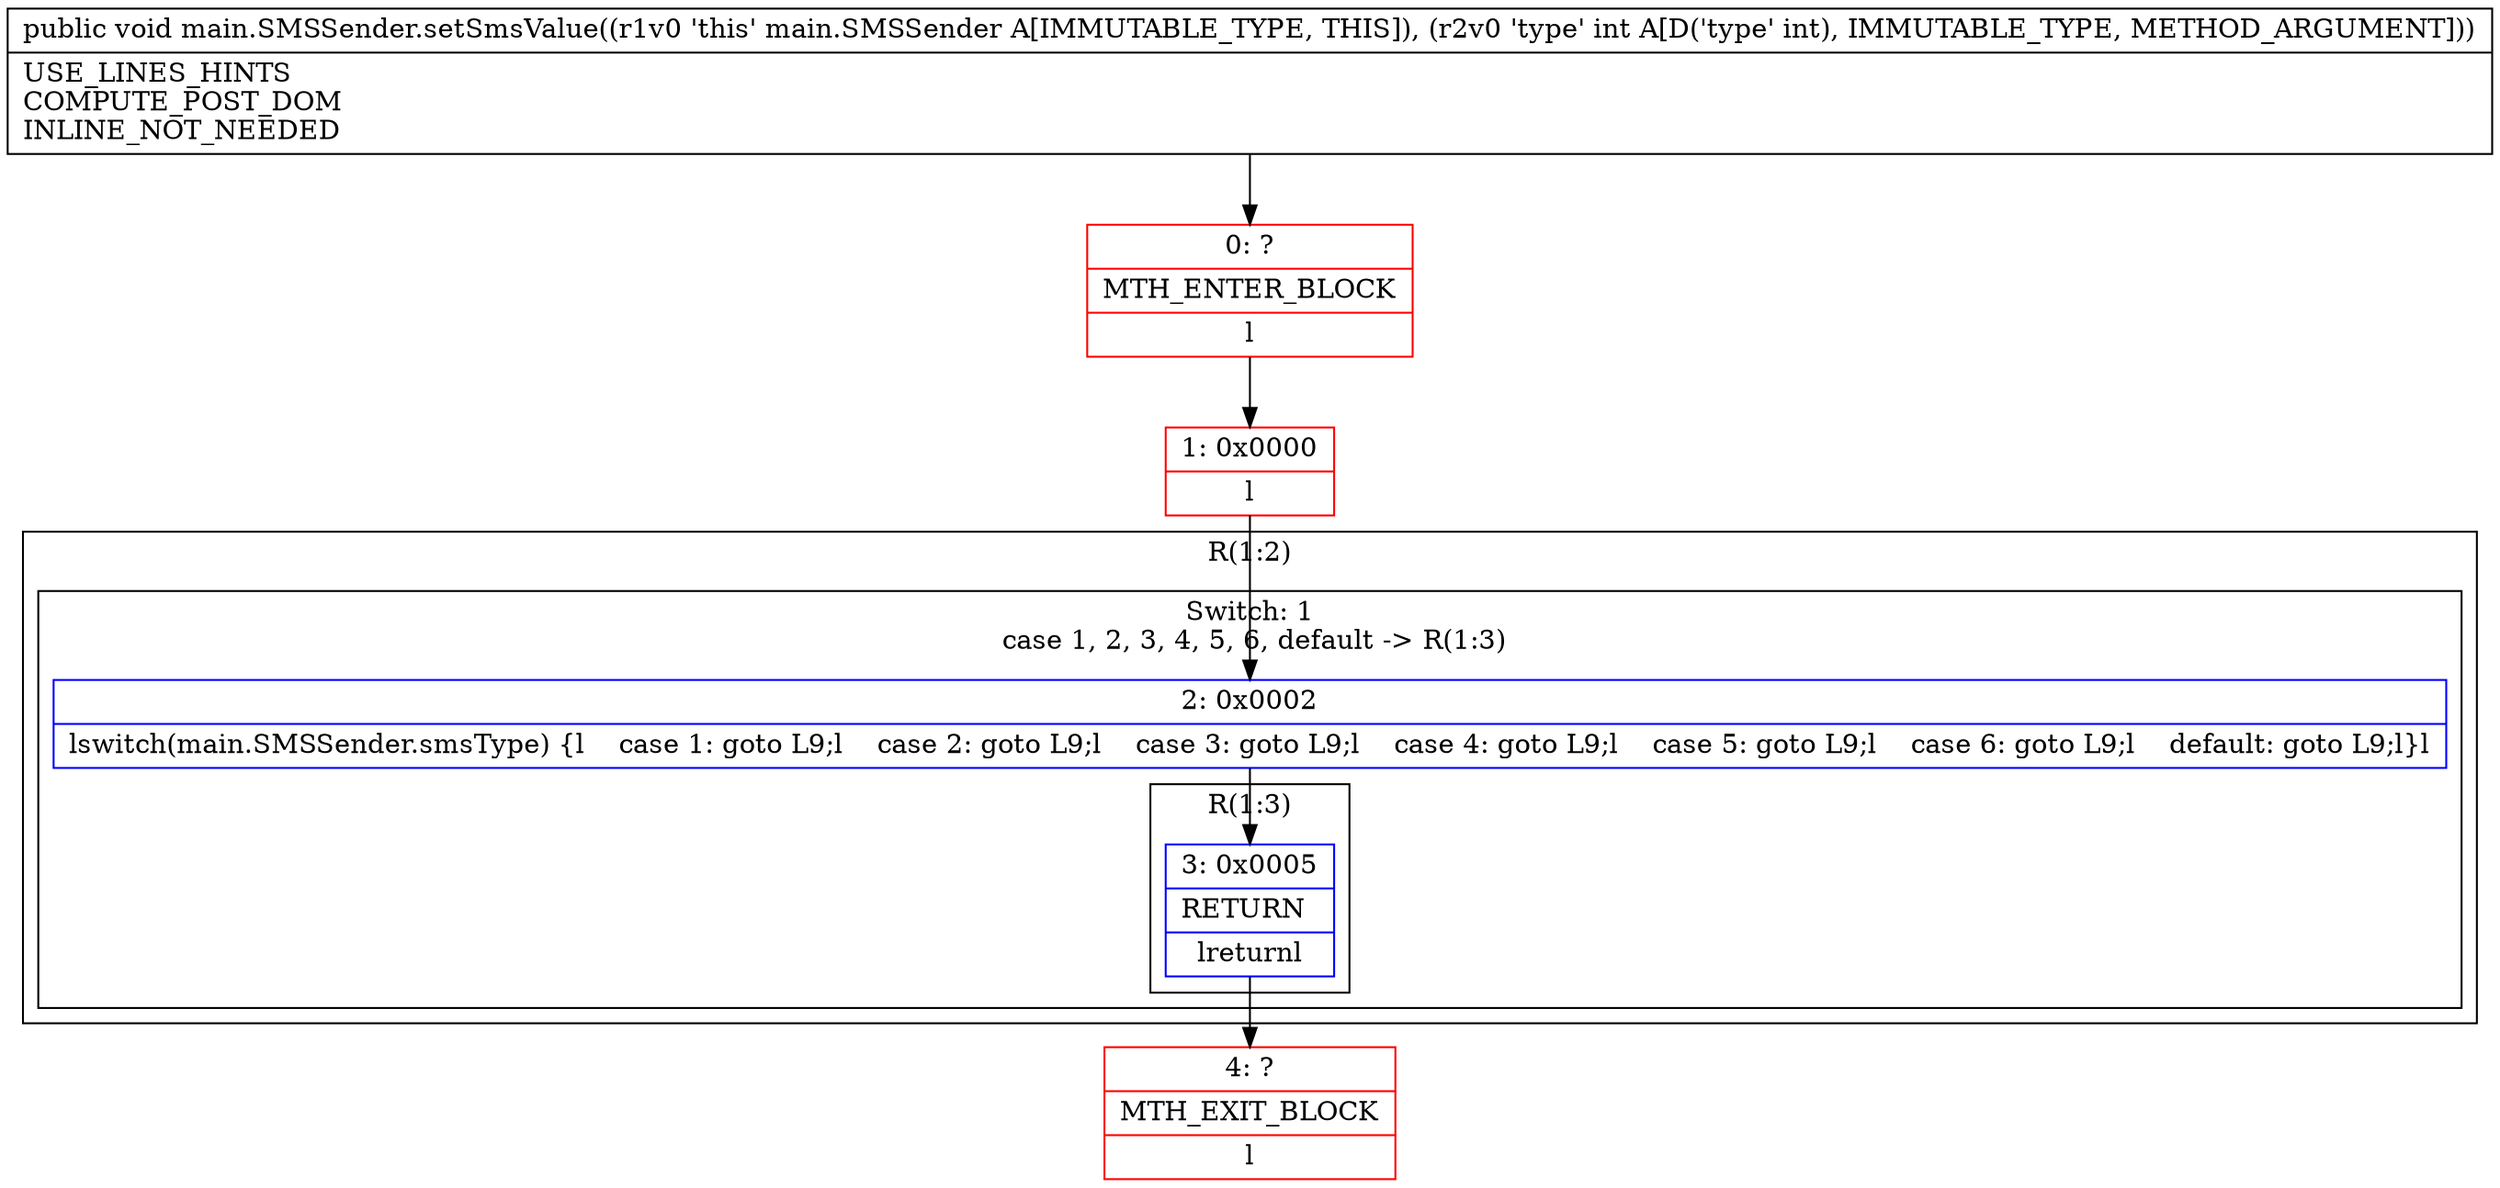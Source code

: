digraph "CFG formain.SMSSender.setSmsValue(I)V" {
subgraph cluster_Region_274663557 {
label = "R(1:2)";
node [shape=record,color=blue];
subgraph cluster_SwitchRegion_975287741 {
label = "Switch: 1
 case 1, 2, 3, 4, 5, 6, default -> R(1:3)";
node [shape=record,color=blue];
Node_2 [shape=record,label="{2\:\ 0x0002|lswitch(main.SMSSender.smsType) \{l    case 1: goto L9;l    case 2: goto L9;l    case 3: goto L9;l    case 4: goto L9;l    case 5: goto L9;l    case 6: goto L9;l    default: goto L9;l\}l}"];
subgraph cluster_Region_751697833 {
label = "R(1:3)";
node [shape=record,color=blue];
Node_3 [shape=record,label="{3\:\ 0x0005|RETURN\l|lreturnl}"];
}
}
}
Node_0 [shape=record,color=red,label="{0\:\ ?|MTH_ENTER_BLOCK\l|l}"];
Node_1 [shape=record,color=red,label="{1\:\ 0x0000|l}"];
Node_4 [shape=record,color=red,label="{4\:\ ?|MTH_EXIT_BLOCK\l|l}"];
MethodNode[shape=record,label="{public void main.SMSSender.setSmsValue((r1v0 'this' main.SMSSender A[IMMUTABLE_TYPE, THIS]), (r2v0 'type' int A[D('type' int), IMMUTABLE_TYPE, METHOD_ARGUMENT]))  | USE_LINES_HINTS\lCOMPUTE_POST_DOM\lINLINE_NOT_NEEDED\l}"];
MethodNode -> Node_0;
Node_2 -> Node_3;
Node_3 -> Node_4;
Node_0 -> Node_1;
Node_1 -> Node_2;
}

